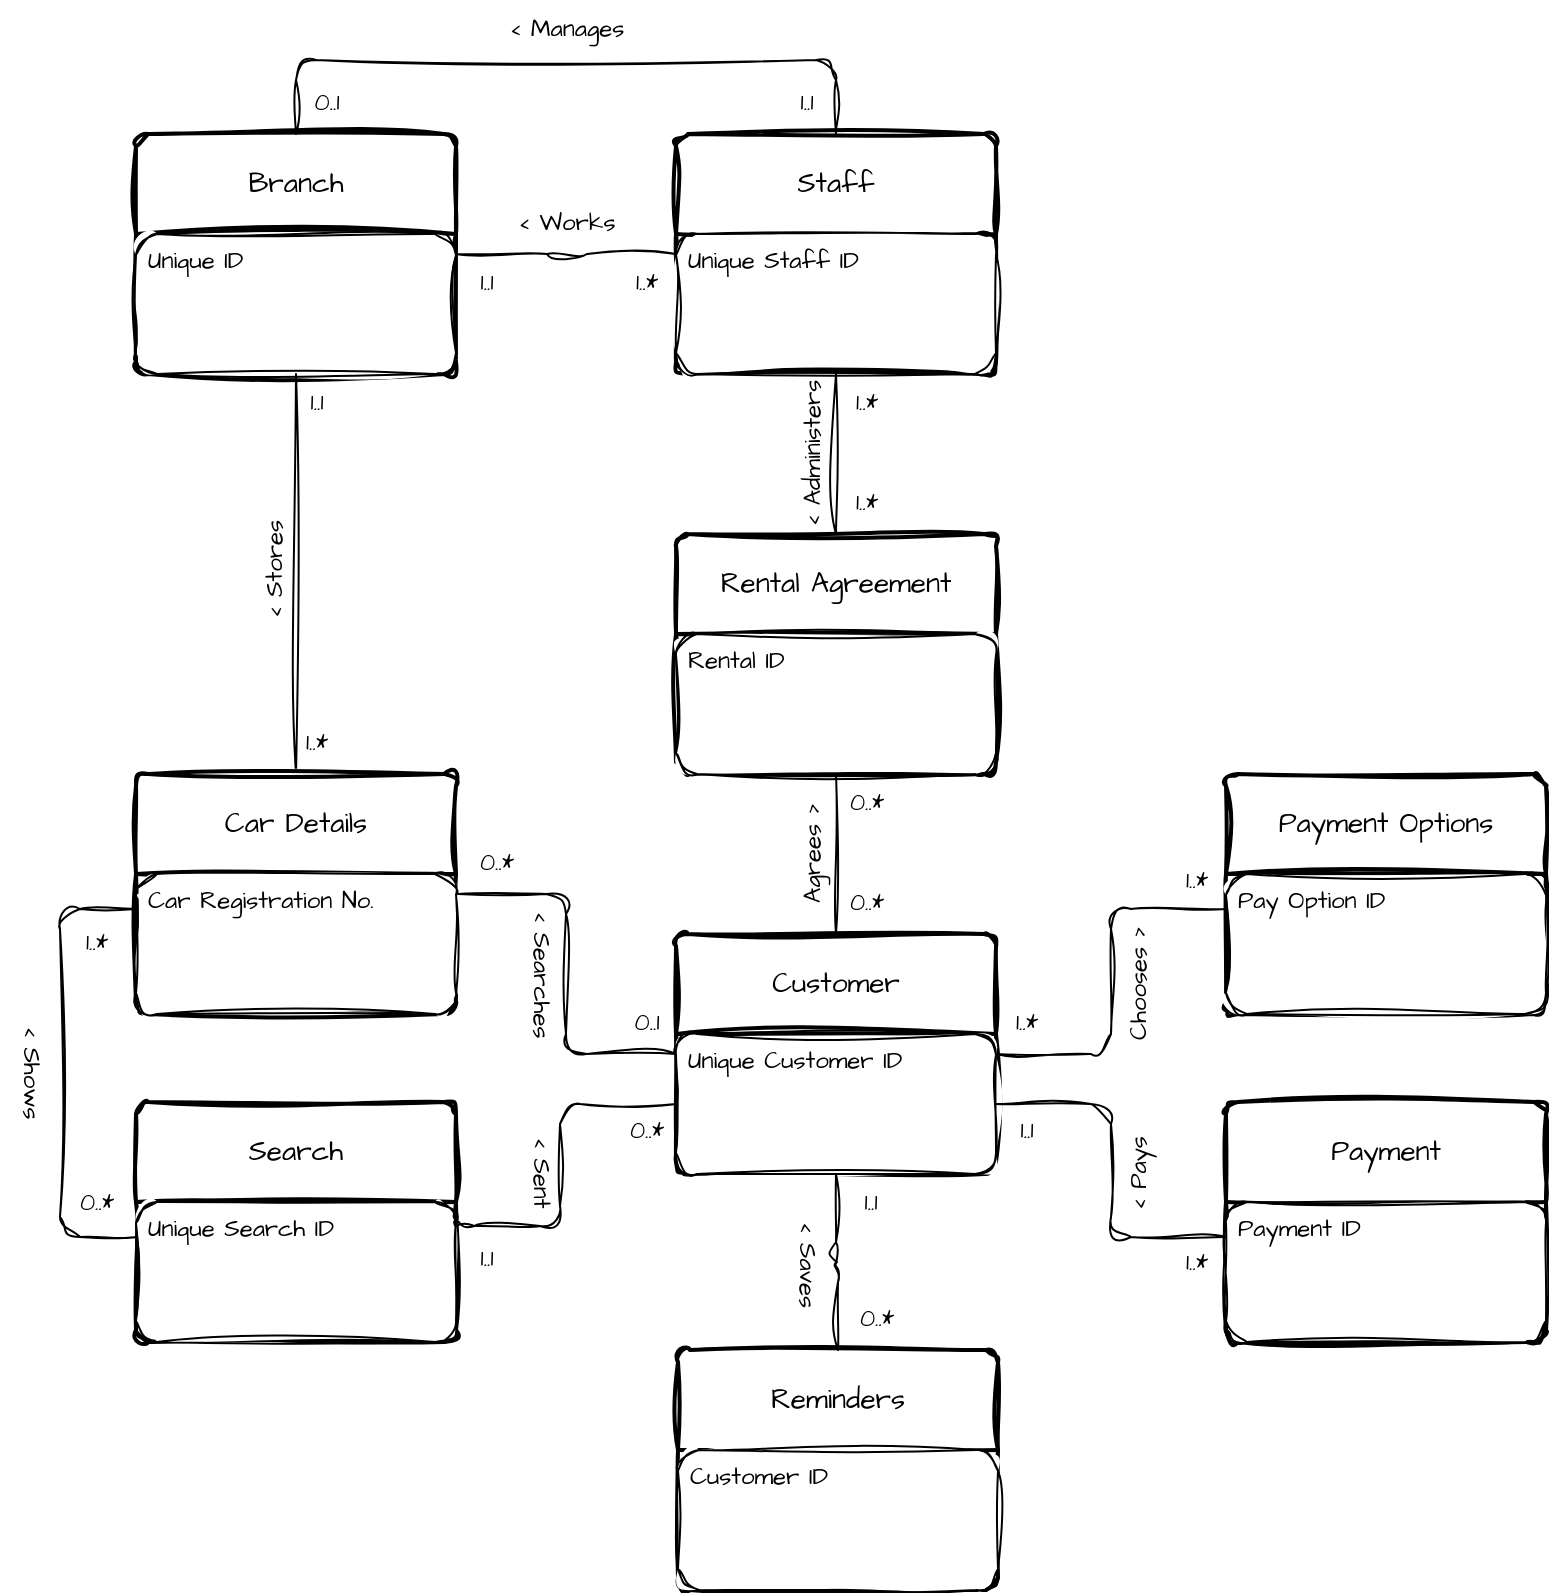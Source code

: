<mxfile version="21.5.0" type="github">
  <diagram name="Page-1" id="fodUWXLXjqF-Y-c9JA9N">
    <mxGraphModel dx="1611" dy="864" grid="1" gridSize="10" guides="1" tooltips="1" connect="1" arrows="1" fold="1" page="1" pageScale="1" pageWidth="1200" pageHeight="1600" math="0" shadow="0">
      <root>
        <mxCell id="0" />
        <mxCell id="1" parent="0" />
        <mxCell id="OdtC2jutsqfuDb3ma48H-1" value="Branch" style="swimlane;childLayout=stackLayout;horizontal=1;startSize=50;horizontalStack=0;rounded=1;fontSize=14;fontStyle=0;strokeWidth=2;resizeParent=0;resizeLast=1;shadow=0;dashed=0;align=center;arcSize=4;whiteSpace=wrap;html=1;sketch=1;curveFitting=1;jiggle=2;swimlaneLine=1;labelBackgroundColor=none;fontFamily=Architects Daughter;fontSource=https%3A%2F%2Ffonts.googleapis.com%2Fcss%3Ffamily%3DArchitects%2BDaughter;" vertex="1" parent="1">
          <mxGeometry x="291" y="470" width="160" height="120" as="geometry" />
        </mxCell>
        <mxCell id="OdtC2jutsqfuDb3ma48H-2" value="Unique ID" style="align=left;spacingLeft=4;fontSize=12;verticalAlign=top;resizable=0;rotatable=0;part=1;html=1;sketch=1;curveFitting=1;jiggle=2;swimlaneLine=1;shadow=0;labelBackgroundColor=none;fontFamily=Architects Daughter;fontSource=https%3A%2F%2Ffonts.googleapis.com%2Fcss%3Ffamily%3DArchitects%2BDaughter;rounded=1;" vertex="1" parent="OdtC2jutsqfuDb3ma48H-1">
          <mxGeometry y="50" width="160" height="70" as="geometry" />
        </mxCell>
        <mxCell id="OdtC2jutsqfuDb3ma48H-5" style="edgeStyle=orthogonalEdgeStyle;rounded=1;orthogonalLoop=1;jettySize=auto;html=1;endArrow=none;endFill=0;sketch=1;curveFitting=1;jiggle=2;swimlaneLine=1;shadow=0;labelBackgroundColor=none;fontColor=default;fontFamily=Architects Daughter;fontSource=https%3A%2F%2Ffonts.googleapis.com%2Fcss%3Ffamily%3DArchitects%2BDaughter;" edge="1" parent="1" source="OdtC2jutsqfuDb3ma48H-3">
          <mxGeometry relative="1" as="geometry">
            <mxPoint x="451" y="530" as="targetPoint" />
          </mxGeometry>
        </mxCell>
        <mxCell id="OdtC2jutsqfuDb3ma48H-78" style="edgeStyle=orthogonalEdgeStyle;rounded=1;sketch=1;hachureGap=4;jiggle=2;curveFitting=1;orthogonalLoop=1;jettySize=auto;html=1;entryX=0.5;entryY=0;entryDx=0;entryDy=0;fontFamily=Architects Daughter;fontSource=https%3A%2F%2Ffonts.googleapis.com%2Fcss%3Ffamily%3DArchitects%2BDaughter;fontSize=16;exitX=0.5;exitY=0;exitDx=0;exitDy=0;endArrow=none;endFill=0;labelBackgroundColor=none;fontColor=default;swimlaneLine=1;" edge="1" parent="1" source="OdtC2jutsqfuDb3ma48H-3" target="OdtC2jutsqfuDb3ma48H-1">
          <mxGeometry relative="1" as="geometry">
            <Array as="points">
              <mxPoint x="641" y="433" />
              <mxPoint x="371" y="433" />
            </Array>
          </mxGeometry>
        </mxCell>
        <mxCell id="OdtC2jutsqfuDb3ma48H-3" value="Staff" style="swimlane;childLayout=stackLayout;horizontal=1;startSize=50;horizontalStack=0;rounded=1;fontSize=14;fontStyle=0;strokeWidth=2;resizeParent=0;resizeLast=1;shadow=0;dashed=0;align=center;arcSize=4;whiteSpace=wrap;html=1;sketch=1;curveFitting=1;jiggle=2;swimlaneLine=1;labelBackgroundColor=none;fontFamily=Architects Daughter;fontSource=https%3A%2F%2Ffonts.googleapis.com%2Fcss%3Ffamily%3DArchitects%2BDaughter;" vertex="1" parent="1">
          <mxGeometry x="561" y="470" width="160" height="120" as="geometry" />
        </mxCell>
        <mxCell id="OdtC2jutsqfuDb3ma48H-4" value="Unique Staff ID" style="align=left;spacingLeft=4;fontSize=12;verticalAlign=top;resizable=0;rotatable=0;part=1;html=1;sketch=1;curveFitting=1;jiggle=2;swimlaneLine=1;shadow=0;labelBackgroundColor=none;fontFamily=Architects Daughter;fontSource=https%3A%2F%2Ffonts.googleapis.com%2Fcss%3Ffamily%3DArchitects%2BDaughter;rounded=1;" vertex="1" parent="OdtC2jutsqfuDb3ma48H-3">
          <mxGeometry y="50" width="160" height="70" as="geometry" />
        </mxCell>
        <mxCell id="OdtC2jutsqfuDb3ma48H-6" value="1..1" style="text;html=1;align=center;verticalAlign=middle;resizable=0;points=[];autosize=1;sketch=1;curveFitting=1;jiggle=2;swimlaneLine=1;shadow=0;labelBackgroundColor=none;fontFamily=Architects Daughter;fontSource=https%3A%2F%2Ffonts.googleapis.com%2Fcss%3Ffamily%3DArchitects%2BDaughter;rounded=1;" vertex="1" parent="1">
          <mxGeometry x="451" y="530" width="30" height="30" as="geometry" />
        </mxCell>
        <mxCell id="OdtC2jutsqfuDb3ma48H-7" value="1..*" style="text;html=1;align=center;verticalAlign=middle;resizable=0;points=[];autosize=1;sketch=1;curveFitting=1;jiggle=2;swimlaneLine=1;shadow=0;labelBackgroundColor=none;fontFamily=Architects Daughter;fontSource=https%3A%2F%2Ffonts.googleapis.com%2Fcss%3Ffamily%3DArchitects%2BDaughter;rounded=1;" vertex="1" parent="1">
          <mxGeometry x="531" y="530" width="30" height="30" as="geometry" />
        </mxCell>
        <mxCell id="OdtC2jutsqfuDb3ma48H-8" value="&amp;lt; Works" style="text;html=1;align=center;verticalAlign=middle;resizable=0;points=[];autosize=1;sketch=1;curveFitting=1;jiggle=2;swimlaneLine=1;shadow=0;labelBackgroundColor=none;fontFamily=Architects Daughter;fontSource=https%3A%2F%2Ffonts.googleapis.com%2Fcss%3Ffamily%3DArchitects%2BDaughter;rounded=1;" vertex="1" parent="1">
          <mxGeometry x="471" y="500" width="70" height="30" as="geometry" />
        </mxCell>
        <mxCell id="OdtC2jutsqfuDb3ma48H-14" style="edgeStyle=orthogonalEdgeStyle;rounded=1;orthogonalLoop=1;jettySize=auto;html=1;entryX=1.006;entryY=0.143;entryDx=0;entryDy=0;entryPerimeter=0;endArrow=none;endFill=0;sketch=1;curveFitting=1;jiggle=2;swimlaneLine=1;shadow=0;labelBackgroundColor=none;fontColor=default;fontFamily=Architects Daughter;fontSource=https%3A%2F%2Ffonts.googleapis.com%2Fcss%3Ffamily%3DArchitects%2BDaughter;" edge="1" parent="1" source="OdtC2jutsqfuDb3ma48H-10" target="OdtC2jutsqfuDb3ma48H-13">
          <mxGeometry relative="1" as="geometry" />
        </mxCell>
        <mxCell id="OdtC2jutsqfuDb3ma48H-34" style="edgeStyle=orthogonalEdgeStyle;rounded=1;sketch=1;hachureGap=4;jiggle=2;curveFitting=1;orthogonalLoop=1;jettySize=auto;html=1;entryX=0;entryY=0.25;entryDx=0;entryDy=0;fontFamily=Architects Daughter;fontSource=https%3A%2F%2Ffonts.googleapis.com%2Fcss%3Ffamily%3DArchitects%2BDaughter;fontSize=16;endArrow=none;endFill=0;labelBackgroundColor=none;fontColor=default;swimlaneLine=1;" edge="1" parent="1" source="OdtC2jutsqfuDb3ma48H-10" target="OdtC2jutsqfuDb3ma48H-27">
          <mxGeometry relative="1" as="geometry" />
        </mxCell>
        <mxCell id="OdtC2jutsqfuDb3ma48H-43" style="edgeStyle=orthogonalEdgeStyle;rounded=1;sketch=1;hachureGap=4;jiggle=2;curveFitting=1;orthogonalLoop=1;jettySize=auto;html=1;entryX=0.5;entryY=1;entryDx=0;entryDy=0;fontFamily=Architects Daughter;fontSource=https%3A%2F%2Ffonts.googleapis.com%2Fcss%3Ffamily%3DArchitects%2BDaughter;fontSize=16;endArrow=none;endFill=0;labelBackgroundColor=none;fontColor=default;swimlaneLine=1;" edge="1" parent="1" source="OdtC2jutsqfuDb3ma48H-10" target="OdtC2jutsqfuDb3ma48H-32">
          <mxGeometry relative="1" as="geometry" />
        </mxCell>
        <mxCell id="OdtC2jutsqfuDb3ma48H-10" value="Customer" style="swimlane;childLayout=stackLayout;horizontal=1;startSize=50;horizontalStack=0;rounded=1;fontSize=14;fontStyle=0;strokeWidth=2;resizeParent=0;resizeLast=1;shadow=0;dashed=0;align=center;arcSize=4;whiteSpace=wrap;html=1;sketch=1;curveFitting=1;jiggle=2;swimlaneLine=1;labelBackgroundColor=none;fontFamily=Architects Daughter;fontSource=https%3A%2F%2Ffonts.googleapis.com%2Fcss%3Ffamily%3DArchitects%2BDaughter;" vertex="1" parent="1">
          <mxGeometry x="561" y="870" width="160" height="120" as="geometry">
            <mxRectangle x="518" y="872" width="100" height="50" as="alternateBounds" />
          </mxGeometry>
        </mxCell>
        <mxCell id="OdtC2jutsqfuDb3ma48H-11" value="Unique Customer ID" style="align=left;spacingLeft=4;fontSize=12;verticalAlign=top;resizable=0;rotatable=0;part=1;html=1;sketch=1;curveFitting=1;jiggle=2;swimlaneLine=1;shadow=0;labelBackgroundColor=none;fontFamily=Architects Daughter;fontSource=https%3A%2F%2Ffonts.googleapis.com%2Fcss%3Ffamily%3DArchitects%2BDaughter;rounded=1;" vertex="1" parent="OdtC2jutsqfuDb3ma48H-10">
          <mxGeometry y="50" width="160" height="70" as="geometry" />
        </mxCell>
        <mxCell id="OdtC2jutsqfuDb3ma48H-72" style="edgeStyle=orthogonalEdgeStyle;rounded=1;sketch=1;hachureGap=4;jiggle=2;curveFitting=1;orthogonalLoop=1;jettySize=auto;html=1;entryX=0.5;entryY=1;entryDx=0;entryDy=0;fontFamily=Architects Daughter;fontSource=https%3A%2F%2Ffonts.googleapis.com%2Fcss%3Ffamily%3DArchitects%2BDaughter;fontSize=16;endArrow=none;endFill=0;labelBackgroundColor=none;fontColor=default;swimlaneLine=1;" edge="1" parent="1" source="OdtC2jutsqfuDb3ma48H-12" target="OdtC2jutsqfuDb3ma48H-2">
          <mxGeometry relative="1" as="geometry" />
        </mxCell>
        <mxCell id="OdtC2jutsqfuDb3ma48H-12" value="Car Details" style="swimlane;childLayout=stackLayout;horizontal=1;startSize=50;horizontalStack=0;rounded=1;fontSize=14;fontStyle=0;strokeWidth=2;resizeParent=0;resizeLast=1;shadow=0;dashed=0;align=center;arcSize=4;whiteSpace=wrap;html=1;sketch=1;curveFitting=1;jiggle=2;swimlaneLine=1;labelBackgroundColor=none;fontFamily=Architects Daughter;fontSource=https%3A%2F%2Ffonts.googleapis.com%2Fcss%3Ffamily%3DArchitects%2BDaughter;" vertex="1" parent="1">
          <mxGeometry x="291" y="790" width="160" height="120" as="geometry" />
        </mxCell>
        <mxCell id="OdtC2jutsqfuDb3ma48H-13" value="Car Registration No." style="align=left;spacingLeft=4;fontSize=12;verticalAlign=top;resizable=0;rotatable=0;part=1;html=1;sketch=1;curveFitting=1;jiggle=2;swimlaneLine=1;shadow=0;labelBackgroundColor=none;fontFamily=Architects Daughter;fontSource=https%3A%2F%2Ffonts.googleapis.com%2Fcss%3Ffamily%3DArchitects%2BDaughter;rounded=1;" vertex="1" parent="OdtC2jutsqfuDb3ma48H-12">
          <mxGeometry y="50" width="160" height="70" as="geometry" />
        </mxCell>
        <mxCell id="OdtC2jutsqfuDb3ma48H-15" value="&amp;lt; Searches" style="text;html=1;align=center;verticalAlign=middle;resizable=0;points=[];autosize=1;sketch=1;curveFitting=1;jiggle=2;swimlaneLine=1;shadow=0;labelBackgroundColor=none;fontFamily=Architects Daughter;fontSource=https%3A%2F%2Ffonts.googleapis.com%2Fcss%3Ffamily%3DArchitects%2BDaughter;rotation=90;rounded=1;" vertex="1" parent="1">
          <mxGeometry x="448" y="875" width="90" height="30" as="geometry" />
        </mxCell>
        <mxCell id="OdtC2jutsqfuDb3ma48H-18" value="0..*" style="text;html=1;align=center;verticalAlign=middle;resizable=0;points=[];autosize=1;sketch=1;curveFitting=1;jiggle=2;swimlaneLine=1;shadow=0;labelBackgroundColor=none;fontFamily=Architects Daughter;fontSource=https%3A%2F%2Ffonts.googleapis.com%2Fcss%3Ffamily%3DArchitects%2BDaughter;rounded=1;" vertex="1" parent="1">
          <mxGeometry x="451" y="820" width="40" height="30" as="geometry" />
        </mxCell>
        <mxCell id="OdtC2jutsqfuDb3ma48H-19" value="0..1" style="text;html=1;align=center;verticalAlign=middle;resizable=0;points=[];autosize=1;sketch=1;curveFitting=1;jiggle=2;swimlaneLine=1;shadow=0;labelBackgroundColor=none;fontFamily=Architects Daughter;fontSource=https%3A%2F%2Ffonts.googleapis.com%2Fcss%3Ffamily%3DArchitects%2BDaughter;rounded=1;" vertex="1" parent="1">
          <mxGeometry x="526" y="900" width="40" height="30" as="geometry" />
        </mxCell>
        <mxCell id="OdtC2jutsqfuDb3ma48H-81" style="edgeStyle=orthogonalEdgeStyle;rounded=1;sketch=1;hachureGap=4;jiggle=2;curveFitting=1;orthogonalLoop=1;jettySize=auto;html=1;entryX=0;entryY=0.25;entryDx=0;entryDy=0;fontFamily=Architects Daughter;fontSource=https%3A%2F%2Ffonts.googleapis.com%2Fcss%3Ffamily%3DArchitects%2BDaughter;fontSize=16;exitX=0;exitY=0.25;exitDx=0;exitDy=0;endArrow=none;endFill=0;" edge="1" parent="1" source="OdtC2jutsqfuDb3ma48H-21" target="OdtC2jutsqfuDb3ma48H-13">
          <mxGeometry relative="1" as="geometry">
            <Array as="points">
              <mxPoint x="253" y="1022" />
              <mxPoint x="253" y="858" />
            </Array>
          </mxGeometry>
        </mxCell>
        <mxCell id="OdtC2jutsqfuDb3ma48H-20" value="Search" style="swimlane;childLayout=stackLayout;horizontal=1;startSize=50;horizontalStack=0;rounded=1;fontSize=14;fontStyle=0;strokeWidth=2;resizeParent=0;resizeLast=1;shadow=0;dashed=0;align=center;arcSize=4;whiteSpace=wrap;html=1;sketch=1;curveFitting=1;jiggle=2;swimlaneLine=1;labelBackgroundColor=none;fontFamily=Architects Daughter;fontSource=https%3A%2F%2Ffonts.googleapis.com%2Fcss%3Ffamily%3DArchitects%2BDaughter;" vertex="1" parent="1">
          <mxGeometry x="291" y="954" width="160" height="120" as="geometry" />
        </mxCell>
        <mxCell id="OdtC2jutsqfuDb3ma48H-21" value="Unique Search ID" style="align=left;spacingLeft=4;fontSize=12;verticalAlign=top;resizable=0;rotatable=0;part=1;html=1;sketch=1;curveFitting=1;jiggle=2;swimlaneLine=1;shadow=0;labelBackgroundColor=none;fontFamily=Architects Daughter;fontSource=https%3A%2F%2Ffonts.googleapis.com%2Fcss%3Ffamily%3DArchitects%2BDaughter;rounded=1;" vertex="1" parent="OdtC2jutsqfuDb3ma48H-20">
          <mxGeometry y="50" width="160" height="70" as="geometry" />
        </mxCell>
        <mxCell id="OdtC2jutsqfuDb3ma48H-24" value="Payment" style="swimlane;childLayout=stackLayout;horizontal=1;startSize=50;horizontalStack=0;rounded=1;fontSize=14;fontStyle=0;strokeWidth=2;resizeParent=0;resizeLast=1;shadow=0;dashed=0;align=center;arcSize=4;whiteSpace=wrap;html=1;sketch=1;curveFitting=1;jiggle=2;labelBackgroundColor=none;fontFamily=Architects Daughter;fontSource=https%3A%2F%2Ffonts.googleapis.com%2Fcss%3Ffamily%3DArchitects%2BDaughter;swimlaneLine=1;" vertex="1" parent="1">
          <mxGeometry x="836" y="954" width="160" height="120" as="geometry" />
        </mxCell>
        <mxCell id="OdtC2jutsqfuDb3ma48H-25" value="Payment ID" style="align=left;spacingLeft=4;fontSize=12;verticalAlign=top;resizable=0;rotatable=0;part=1;html=1;sketch=1;curveFitting=1;jiggle=2;labelBackgroundColor=none;fontFamily=Architects Daughter;fontSource=https%3A%2F%2Ffonts.googleapis.com%2Fcss%3Ffamily%3DArchitects%2BDaughter;rounded=1;swimlaneLine=1;" vertex="1" parent="OdtC2jutsqfuDb3ma48H-24">
          <mxGeometry y="50" width="160" height="70" as="geometry" />
        </mxCell>
        <mxCell id="OdtC2jutsqfuDb3ma48H-26" value="Payment Options" style="swimlane;childLayout=stackLayout;horizontal=1;startSize=50;horizontalStack=0;rounded=1;fontSize=14;fontStyle=0;strokeWidth=2;resizeParent=0;resizeLast=1;shadow=0;dashed=0;align=center;arcSize=4;whiteSpace=wrap;html=1;sketch=1;curveFitting=1;jiggle=2;labelBackgroundColor=none;fontFamily=Architects Daughter;fontSource=https%3A%2F%2Ffonts.googleapis.com%2Fcss%3Ffamily%3DArchitects%2BDaughter;swimlaneLine=1;" vertex="1" parent="1">
          <mxGeometry x="836" y="790" width="160" height="120" as="geometry" />
        </mxCell>
        <mxCell id="OdtC2jutsqfuDb3ma48H-27" value="Pay Option ID" style="align=left;spacingLeft=4;fontSize=12;verticalAlign=top;resizable=0;rotatable=0;part=1;html=1;sketch=1;curveFitting=1;jiggle=2;labelBackgroundColor=none;fontFamily=Architects Daughter;fontSource=https%3A%2F%2Ffonts.googleapis.com%2Fcss%3Ffamily%3DArchitects%2BDaughter;rounded=1;swimlaneLine=1;" vertex="1" parent="OdtC2jutsqfuDb3ma48H-26">
          <mxGeometry y="50" width="160" height="70" as="geometry" />
        </mxCell>
        <mxCell id="OdtC2jutsqfuDb3ma48H-86" style="edgeStyle=orthogonalEdgeStyle;rounded=1;sketch=1;hachureGap=4;jiggle=2;curveFitting=1;orthogonalLoop=1;jettySize=auto;html=1;entryX=0.5;entryY=1;entryDx=0;entryDy=0;fontFamily=Architects Daughter;fontSource=https%3A%2F%2Ffonts.googleapis.com%2Fcss%3Ffamily%3DArchitects%2BDaughter;fontSize=16;endArrow=none;endFill=0;" edge="1" parent="1" source="OdtC2jutsqfuDb3ma48H-29" target="OdtC2jutsqfuDb3ma48H-10">
          <mxGeometry relative="1" as="geometry" />
        </mxCell>
        <mxCell id="OdtC2jutsqfuDb3ma48H-29" value="Reminders" style="swimlane;childLayout=stackLayout;horizontal=1;startSize=50;horizontalStack=0;rounded=1;fontSize=14;fontStyle=0;strokeWidth=2;resizeParent=0;resizeLast=1;shadow=0;dashed=0;align=center;arcSize=4;whiteSpace=wrap;html=1;sketch=1;curveFitting=1;jiggle=2;labelBackgroundColor=none;fontFamily=Architects Daughter;fontSource=https%3A%2F%2Ffonts.googleapis.com%2Fcss%3Ffamily%3DArchitects%2BDaughter;swimlaneLine=1;" vertex="1" parent="1">
          <mxGeometry x="562" y="1078" width="160" height="120" as="geometry" />
        </mxCell>
        <mxCell id="OdtC2jutsqfuDb3ma48H-30" value="Customer ID" style="align=left;spacingLeft=4;fontSize=12;verticalAlign=top;resizable=0;rotatable=0;part=1;html=1;sketch=1;curveFitting=1;jiggle=2;labelBackgroundColor=none;fontFamily=Architects Daughter;fontSource=https%3A%2F%2Ffonts.googleapis.com%2Fcss%3Ffamily%3DArchitects%2BDaughter;rounded=1;swimlaneLine=1;" vertex="1" parent="OdtC2jutsqfuDb3ma48H-29">
          <mxGeometry y="50" width="160" height="70" as="geometry" />
        </mxCell>
        <mxCell id="OdtC2jutsqfuDb3ma48H-44" style="edgeStyle=orthogonalEdgeStyle;rounded=1;sketch=1;hachureGap=4;jiggle=2;curveFitting=1;orthogonalLoop=1;jettySize=auto;html=1;entryX=0.5;entryY=1;entryDx=0;entryDy=0;fontFamily=Architects Daughter;fontSource=https%3A%2F%2Ffonts.googleapis.com%2Fcss%3Ffamily%3DArchitects%2BDaughter;fontSize=16;endArrow=none;endFill=0;labelBackgroundColor=none;fontColor=default;swimlaneLine=1;" edge="1" parent="1" source="OdtC2jutsqfuDb3ma48H-31" target="OdtC2jutsqfuDb3ma48H-4">
          <mxGeometry relative="1" as="geometry" />
        </mxCell>
        <mxCell id="OdtC2jutsqfuDb3ma48H-31" value="Rental Agreement" style="swimlane;childLayout=stackLayout;horizontal=1;startSize=50;horizontalStack=0;rounded=1;fontSize=14;fontStyle=0;strokeWidth=2;resizeParent=0;resizeLast=1;shadow=0;dashed=0;align=center;arcSize=4;whiteSpace=wrap;html=1;sketch=1;hachureGap=4;jiggle=2;curveFitting=1;fontFamily=Architects Daughter;fontSource=https%3A%2F%2Ffonts.googleapis.com%2Fcss%3Ffamily%3DArchitects%2BDaughter;labelBackgroundColor=none;swimlaneLine=1;" vertex="1" parent="1">
          <mxGeometry x="561" y="670" width="160" height="120" as="geometry">
            <mxRectangle x="331" y="456" width="160" height="50" as="alternateBounds" />
          </mxGeometry>
        </mxCell>
        <mxCell id="OdtC2jutsqfuDb3ma48H-32" value="Rental ID" style="align=left;spacingLeft=4;fontSize=12;verticalAlign=top;resizable=0;rotatable=0;part=1;html=1;sketch=1;hachureGap=4;jiggle=2;curveFitting=1;fontFamily=Architects Daughter;fontSource=https%3A%2F%2Ffonts.googleapis.com%2Fcss%3Ffamily%3DArchitects%2BDaughter;labelBackgroundColor=none;rounded=1;swimlaneLine=1;" vertex="1" parent="OdtC2jutsqfuDb3ma48H-31">
          <mxGeometry y="50" width="160" height="70" as="geometry" />
        </mxCell>
        <mxCell id="OdtC2jutsqfuDb3ma48H-35" style="edgeStyle=orthogonalEdgeStyle;rounded=1;sketch=1;hachureGap=4;jiggle=2;curveFitting=1;orthogonalLoop=1;jettySize=auto;html=1;entryX=0;entryY=0.25;entryDx=0;entryDy=0;fontFamily=Architects Daughter;fontSource=https%3A%2F%2Ffonts.googleapis.com%2Fcss%3Ffamily%3DArchitects%2BDaughter;fontSize=16;endArrow=none;endFill=0;labelBackgroundColor=none;fontColor=default;swimlaneLine=1;" edge="1" parent="1" source="OdtC2jutsqfuDb3ma48H-11" target="OdtC2jutsqfuDb3ma48H-25">
          <mxGeometry relative="1" as="geometry" />
        </mxCell>
        <mxCell id="OdtC2jutsqfuDb3ma48H-36" value="1..*" style="text;html=1;align=center;verticalAlign=middle;resizable=0;points=[];autosize=1;fontSize=12;fontFamily=Architects Daughter;labelBackgroundColor=none;rounded=1;swimlaneLine=1;" vertex="1" parent="1">
          <mxGeometry x="721" y="900" width="30" height="30" as="geometry" />
        </mxCell>
        <mxCell id="OdtC2jutsqfuDb3ma48H-37" value="&lt;font style=&quot;font-size: 12px;&quot;&gt;1..*&lt;/font&gt;" style="text;html=1;align=center;verticalAlign=middle;resizable=0;points=[];autosize=1;fontSize=20;fontFamily=Architects Daughter;labelBackgroundColor=none;rounded=1;swimlaneLine=1;" vertex="1" parent="1">
          <mxGeometry x="806" y="820" width="30" height="40" as="geometry" />
        </mxCell>
        <mxCell id="OdtC2jutsqfuDb3ma48H-38" value="1..1" style="text;html=1;align=center;verticalAlign=middle;resizable=0;points=[];autosize=1;fontSize=12;fontFamily=Architects Daughter;labelBackgroundColor=none;rounded=1;swimlaneLine=1;" vertex="1" parent="1">
          <mxGeometry x="721" y="954" width="30" height="30" as="geometry" />
        </mxCell>
        <mxCell id="OdtC2jutsqfuDb3ma48H-39" value="1..*" style="text;html=1;align=center;verticalAlign=middle;resizable=0;points=[];autosize=1;fontSize=12;fontFamily=Architects Daughter;labelBackgroundColor=none;rounded=1;swimlaneLine=1;" vertex="1" parent="1">
          <mxGeometry x="806" y="1020" width="30" height="30" as="geometry" />
        </mxCell>
        <mxCell id="OdtC2jutsqfuDb3ma48H-40" value="&lt;font style=&quot;font-size: 12px;&quot;&gt;&amp;lt; Pays&lt;/font&gt;" style="text;html=1;align=center;verticalAlign=middle;resizable=0;points=[];autosize=1;fontSize=20;fontFamily=Architects Daughter;rotation=-90;labelBackgroundColor=none;rounded=1;swimlaneLine=1;" vertex="1" parent="1">
          <mxGeometry x="759" y="970" width="60" height="40" as="geometry" />
        </mxCell>
        <mxCell id="OdtC2jutsqfuDb3ma48H-42" value="&lt;font style=&quot;font-size: 12px;&quot;&gt;Chooses &amp;gt;&lt;/font&gt;" style="text;html=1;align=center;verticalAlign=middle;resizable=0;points=[];autosize=1;fontSize=20;fontFamily=Architects Daughter;rotation=-90;labelBackgroundColor=none;rounded=1;swimlaneLine=1;" vertex="1" parent="1">
          <mxGeometry x="749" y="875" width="80" height="40" as="geometry" />
        </mxCell>
        <mxCell id="OdtC2jutsqfuDb3ma48H-46" value="0..*" style="text;html=1;align=center;verticalAlign=middle;resizable=0;points=[];autosize=1;sketch=1;curveFitting=1;jiggle=2;swimlaneLine=1;shadow=0;labelBackgroundColor=none;fontFamily=Architects Daughter;fontSource=https%3A%2F%2Ffonts.googleapis.com%2Fcss%3Ffamily%3DArchitects%2BDaughter;rounded=1;" vertex="1" parent="1">
          <mxGeometry x="636" y="840" width="40" height="30" as="geometry" />
        </mxCell>
        <mxCell id="OdtC2jutsqfuDb3ma48H-47" value="0..*" style="text;html=1;align=center;verticalAlign=middle;resizable=0;points=[];autosize=1;sketch=1;curveFitting=1;jiggle=2;swimlaneLine=1;shadow=0;labelBackgroundColor=none;fontFamily=Architects Daughter;fontSource=https%3A%2F%2Ffonts.googleapis.com%2Fcss%3Ffamily%3DArchitects%2BDaughter;rounded=1;" vertex="1" parent="1">
          <mxGeometry x="636" y="790" width="40" height="30" as="geometry" />
        </mxCell>
        <mxCell id="OdtC2jutsqfuDb3ma48H-48" value="1..*" style="text;html=1;align=center;verticalAlign=middle;resizable=0;points=[];autosize=1;sketch=1;curveFitting=1;jiggle=2;swimlaneLine=1;shadow=0;labelBackgroundColor=none;fontFamily=Architects Daughter;fontSource=https%3A%2F%2Ffonts.googleapis.com%2Fcss%3Ffamily%3DArchitects%2BDaughter;rounded=1;" vertex="1" parent="1">
          <mxGeometry x="641" y="640" width="30" height="30" as="geometry" />
        </mxCell>
        <mxCell id="OdtC2jutsqfuDb3ma48H-49" value="1..*" style="text;html=1;align=center;verticalAlign=middle;resizable=0;points=[];autosize=1;sketch=1;curveFitting=1;jiggle=2;swimlaneLine=1;shadow=0;labelBackgroundColor=none;fontFamily=Architects Daughter;fontSource=https%3A%2F%2Ffonts.googleapis.com%2Fcss%3Ffamily%3DArchitects%2BDaughter;rounded=1;" vertex="1" parent="1">
          <mxGeometry x="641" y="590" width="30" height="30" as="geometry" />
        </mxCell>
        <mxCell id="OdtC2jutsqfuDb3ma48H-51" value="&lt;font style=&quot;font-size: 12px;&quot;&gt;Agrees &amp;gt;&lt;/font&gt;" style="text;html=1;align=center;verticalAlign=middle;resizable=0;points=[];autosize=1;fontSize=20;fontFamily=Architects Daughter;rotation=-90;labelBackgroundColor=none;rounded=1;swimlaneLine=1;" vertex="1" parent="1">
          <mxGeometry x="591" y="810" width="70" height="40" as="geometry" />
        </mxCell>
        <mxCell id="OdtC2jutsqfuDb3ma48H-52" value="&lt;font style=&quot;font-size: 12px;&quot;&gt;&amp;lt; Administers&lt;/font&gt;" style="text;html=1;align=center;verticalAlign=middle;resizable=0;points=[];autosize=1;fontSize=20;fontFamily=Architects Daughter;rotation=-90;labelBackgroundColor=none;rounded=1;swimlaneLine=1;" vertex="1" parent="1">
          <mxGeometry x="576" y="610" width="100" height="40" as="geometry" />
        </mxCell>
        <mxCell id="OdtC2jutsqfuDb3ma48H-65" style="edgeStyle=orthogonalEdgeStyle;rounded=1;sketch=1;hachureGap=4;jiggle=2;curveFitting=1;orthogonalLoop=1;jettySize=auto;html=1;fontFamily=Architects Daughter;fontSource=https%3A%2F%2Ffonts.googleapis.com%2Fcss%3Ffamily%3DArchitects%2BDaughter;fontSize=16;endArrow=none;endFill=0;labelBackgroundColor=none;fontColor=default;swimlaneLine=1;entryX=-0.028;entryY=-0.146;entryDx=0;entryDy=0;entryPerimeter=0;" edge="1" parent="1" source="OdtC2jutsqfuDb3ma48H-11" target="OdtC2jutsqfuDb3ma48H-68">
          <mxGeometry relative="1" as="geometry">
            <mxPoint x="463" y="1008" as="targetPoint" />
            <Array as="points">
              <mxPoint x="503" y="955" />
              <mxPoint x="503" y="1016" />
            </Array>
          </mxGeometry>
        </mxCell>
        <mxCell id="OdtC2jutsqfuDb3ma48H-66" value="&amp;lt; Sent" style="text;html=1;align=center;verticalAlign=middle;resizable=0;points=[];autosize=1;sketch=1;curveFitting=1;jiggle=2;swimlaneLine=1;shadow=0;labelBackgroundColor=none;fontFamily=Architects Daughter;fontSource=https%3A%2F%2Ffonts.googleapis.com%2Fcss%3Ffamily%3DArchitects%2BDaughter;rotation=90;rounded=1;" vertex="1" parent="1">
          <mxGeometry x="463" y="974" width="60" height="30" as="geometry" />
        </mxCell>
        <mxCell id="OdtC2jutsqfuDb3ma48H-67" value="0..*" style="text;html=1;align=center;verticalAlign=middle;resizable=0;points=[];autosize=1;sketch=1;curveFitting=1;jiggle=2;swimlaneLine=1;shadow=0;labelBackgroundColor=none;fontFamily=Architects Daughter;fontSource=https%3A%2F%2Ffonts.googleapis.com%2Fcss%3Ffamily%3DArchitects%2BDaughter;rounded=1;" vertex="1" parent="1">
          <mxGeometry x="526" y="954" width="40" height="30" as="geometry" />
        </mxCell>
        <mxCell id="OdtC2jutsqfuDb3ma48H-68" value="1..1" style="text;html=1;align=center;verticalAlign=middle;resizable=0;points=[];autosize=1;sketch=1;curveFitting=1;jiggle=2;swimlaneLine=1;shadow=0;labelBackgroundColor=none;fontFamily=Architects Daughter;fontSource=https%3A%2F%2Ffonts.googleapis.com%2Fcss%3Ffamily%3DArchitects%2BDaughter;rounded=1;" vertex="1" parent="1">
          <mxGeometry x="451" y="1018" width="30" height="30" as="geometry" />
        </mxCell>
        <mxCell id="OdtC2jutsqfuDb3ma48H-69" value="0..*" style="text;html=1;align=center;verticalAlign=middle;resizable=0;points=[];autosize=1;sketch=1;curveFitting=1;jiggle=2;swimlaneLine=1;shadow=0;labelBackgroundColor=none;fontFamily=Architects Daughter;fontSource=https%3A%2F%2Ffonts.googleapis.com%2Fcss%3Ffamily%3DArchitects%2BDaughter;rounded=1;" vertex="1" parent="1">
          <mxGeometry x="641" y="1048" width="40" height="30" as="geometry" />
        </mxCell>
        <mxCell id="OdtC2jutsqfuDb3ma48H-70" value="1..1" style="text;html=1;align=center;verticalAlign=middle;resizable=0;points=[];autosize=1;sketch=1;curveFitting=1;jiggle=2;swimlaneLine=1;shadow=0;labelBackgroundColor=none;fontFamily=Architects Daughter;fontSource=https%3A%2F%2Ffonts.googleapis.com%2Fcss%3Ffamily%3DArchitects%2BDaughter;rounded=1;" vertex="1" parent="1">
          <mxGeometry x="643" y="990" width="30" height="30" as="geometry" />
        </mxCell>
        <mxCell id="OdtC2jutsqfuDb3ma48H-71" value="&amp;lt; Saves" style="text;html=1;align=center;verticalAlign=middle;resizable=0;points=[];autosize=1;sketch=1;curveFitting=1;jiggle=2;swimlaneLine=1;shadow=0;labelBackgroundColor=none;fontFamily=Architects Daughter;fontSource=https%3A%2F%2Ffonts.googleapis.com%2Fcss%3Ffamily%3DArchitects%2BDaughter;rotation=90;rounded=1;" vertex="1" parent="1">
          <mxGeometry x="591" y="1020" width="70" height="30" as="geometry" />
        </mxCell>
        <mxCell id="OdtC2jutsqfuDb3ma48H-74" value="&amp;lt; Stores" style="text;html=1;align=center;verticalAlign=middle;resizable=0;points=[];autosize=1;sketch=1;curveFitting=1;jiggle=2;swimlaneLine=1;shadow=0;labelBackgroundColor=none;fontFamily=Architects Daughter;fontSource=https%3A%2F%2Ffonts.googleapis.com%2Fcss%3Ffamily%3DArchitects%2BDaughter;rotation=-90;rounded=1;" vertex="1" parent="1">
          <mxGeometry x="326" y="673" width="70" height="30" as="geometry" />
        </mxCell>
        <mxCell id="OdtC2jutsqfuDb3ma48H-75" value="1..*" style="text;html=1;align=center;verticalAlign=middle;resizable=0;points=[];autosize=1;sketch=1;curveFitting=1;jiggle=2;swimlaneLine=1;shadow=0;labelBackgroundColor=none;fontFamily=Architects Daughter;fontSource=https%3A%2F%2Ffonts.googleapis.com%2Fcss%3Ffamily%3DArchitects%2BDaughter;rounded=1;" vertex="1" parent="1">
          <mxGeometry x="366" y="760" width="30" height="30" as="geometry" />
        </mxCell>
        <mxCell id="OdtC2jutsqfuDb3ma48H-76" value="1..1" style="text;html=1;align=center;verticalAlign=middle;resizable=0;points=[];autosize=1;sketch=1;curveFitting=1;jiggle=2;swimlaneLine=1;shadow=0;labelBackgroundColor=none;fontFamily=Architects Daughter;fontSource=https%3A%2F%2Ffonts.googleapis.com%2Fcss%3Ffamily%3DArchitects%2BDaughter;rounded=1;" vertex="1" parent="1">
          <mxGeometry x="366" y="590" width="30" height="30" as="geometry" />
        </mxCell>
        <mxCell id="OdtC2jutsqfuDb3ma48H-23" value="&amp;lt; Manages" style="text;html=1;align=center;verticalAlign=middle;resizable=0;points=[];autosize=1;sketch=1;curveFitting=1;jiggle=2;labelBackgroundColor=none;fontFamily=Architects Daughter;fontSource=https%3A%2F%2Ffonts.googleapis.com%2Fcss%3Ffamily%3DArchitects%2BDaughter;rounded=1;swimlaneLine=1;" vertex="1" parent="1">
          <mxGeometry x="466" y="403" width="80" height="30" as="geometry" />
        </mxCell>
        <mxCell id="OdtC2jutsqfuDb3ma48H-79" value="0..1" style="text;html=1;align=center;verticalAlign=middle;resizable=0;points=[];autosize=1;sketch=1;curveFitting=1;jiggle=2;swimlaneLine=1;shadow=0;labelBackgroundColor=none;fontFamily=Architects Daughter;fontSource=https%3A%2F%2Ffonts.googleapis.com%2Fcss%3Ffamily%3DArchitects%2BDaughter;rounded=1;" vertex="1" parent="1">
          <mxGeometry x="366" y="440" width="40" height="30" as="geometry" />
        </mxCell>
        <mxCell id="OdtC2jutsqfuDb3ma48H-80" value="1..1" style="text;html=1;align=center;verticalAlign=middle;resizable=0;points=[];autosize=1;sketch=1;curveFitting=1;jiggle=2;swimlaneLine=1;shadow=0;labelBackgroundColor=none;fontFamily=Architects Daughter;fontSource=https%3A%2F%2Ffonts.googleapis.com%2Fcss%3Ffamily%3DArchitects%2BDaughter;rounded=1;" vertex="1" parent="1">
          <mxGeometry x="611" y="440" width="30" height="30" as="geometry" />
        </mxCell>
        <mxCell id="OdtC2jutsqfuDb3ma48H-82" value="&amp;lt; Shows" style="text;html=1;align=center;verticalAlign=middle;resizable=0;points=[];autosize=1;sketch=1;curveFitting=1;jiggle=2;swimlaneLine=1;shadow=0;labelBackgroundColor=none;fontFamily=Architects Daughter;fontSource=https%3A%2F%2Ffonts.googleapis.com%2Fcss%3Ffamily%3DArchitects%2BDaughter;rotation=90;rounded=1;" vertex="1" parent="1">
          <mxGeometry x="203" y="924" width="70" height="30" as="geometry" />
        </mxCell>
        <mxCell id="OdtC2jutsqfuDb3ma48H-83" value="0..*" style="text;html=1;align=center;verticalAlign=middle;resizable=0;points=[];autosize=1;sketch=1;curveFitting=1;jiggle=2;swimlaneLine=1;shadow=0;labelBackgroundColor=none;fontFamily=Architects Daughter;fontSource=https%3A%2F%2Ffonts.googleapis.com%2Fcss%3Ffamily%3DArchitects%2BDaughter;rounded=1;" vertex="1" parent="1">
          <mxGeometry x="251" y="990" width="40" height="30" as="geometry" />
        </mxCell>
        <mxCell id="OdtC2jutsqfuDb3ma48H-84" value="1..*" style="text;html=1;align=center;verticalAlign=middle;resizable=0;points=[];autosize=1;sketch=1;curveFitting=1;jiggle=2;swimlaneLine=1;shadow=0;labelBackgroundColor=none;fontFamily=Architects Daughter;fontSource=https%3A%2F%2Ffonts.googleapis.com%2Fcss%3Ffamily%3DArchitects%2BDaughter;rounded=1;" vertex="1" parent="1">
          <mxGeometry x="256" y="860" width="30" height="30" as="geometry" />
        </mxCell>
      </root>
    </mxGraphModel>
  </diagram>
</mxfile>
